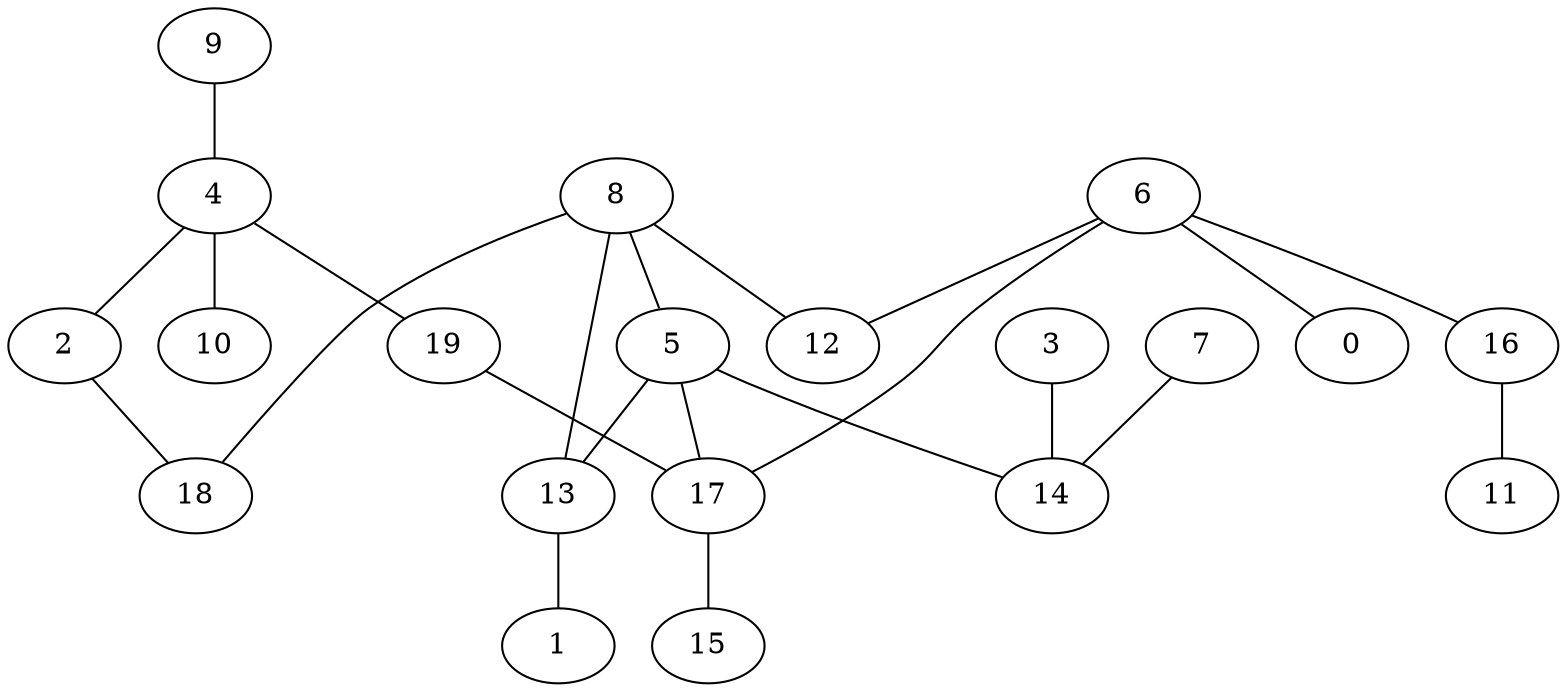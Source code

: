 digraph GG_graph {

subgraph G_graph {
edge [color = black]
"9" -> "4" [dir = none]
"2" -> "18" [dir = none]
"19" -> "17" [dir = none]
"6" -> "0" [dir = none]
"6" -> "16" [dir = none]
"6" -> "12" [dir = none]
"6" -> "17" [dir = none]
"5" -> "13" [dir = none]
"5" -> "14" [dir = none]
"5" -> "17" [dir = none]
"4" -> "10" [dir = none]
"4" -> "2" [dir = none]
"4" -> "19" [dir = none]
"13" -> "1" [dir = none]
"3" -> "14" [dir = none]
"16" -> "11" [dir = none]
"8" -> "5" [dir = none]
"17" -> "15" [dir = none]
"7" -> "14" [dir = none]
"8" -> "13" [dir = none]
"8" -> "18" [dir = none]
"8" -> "12" [dir = none]
}

}
